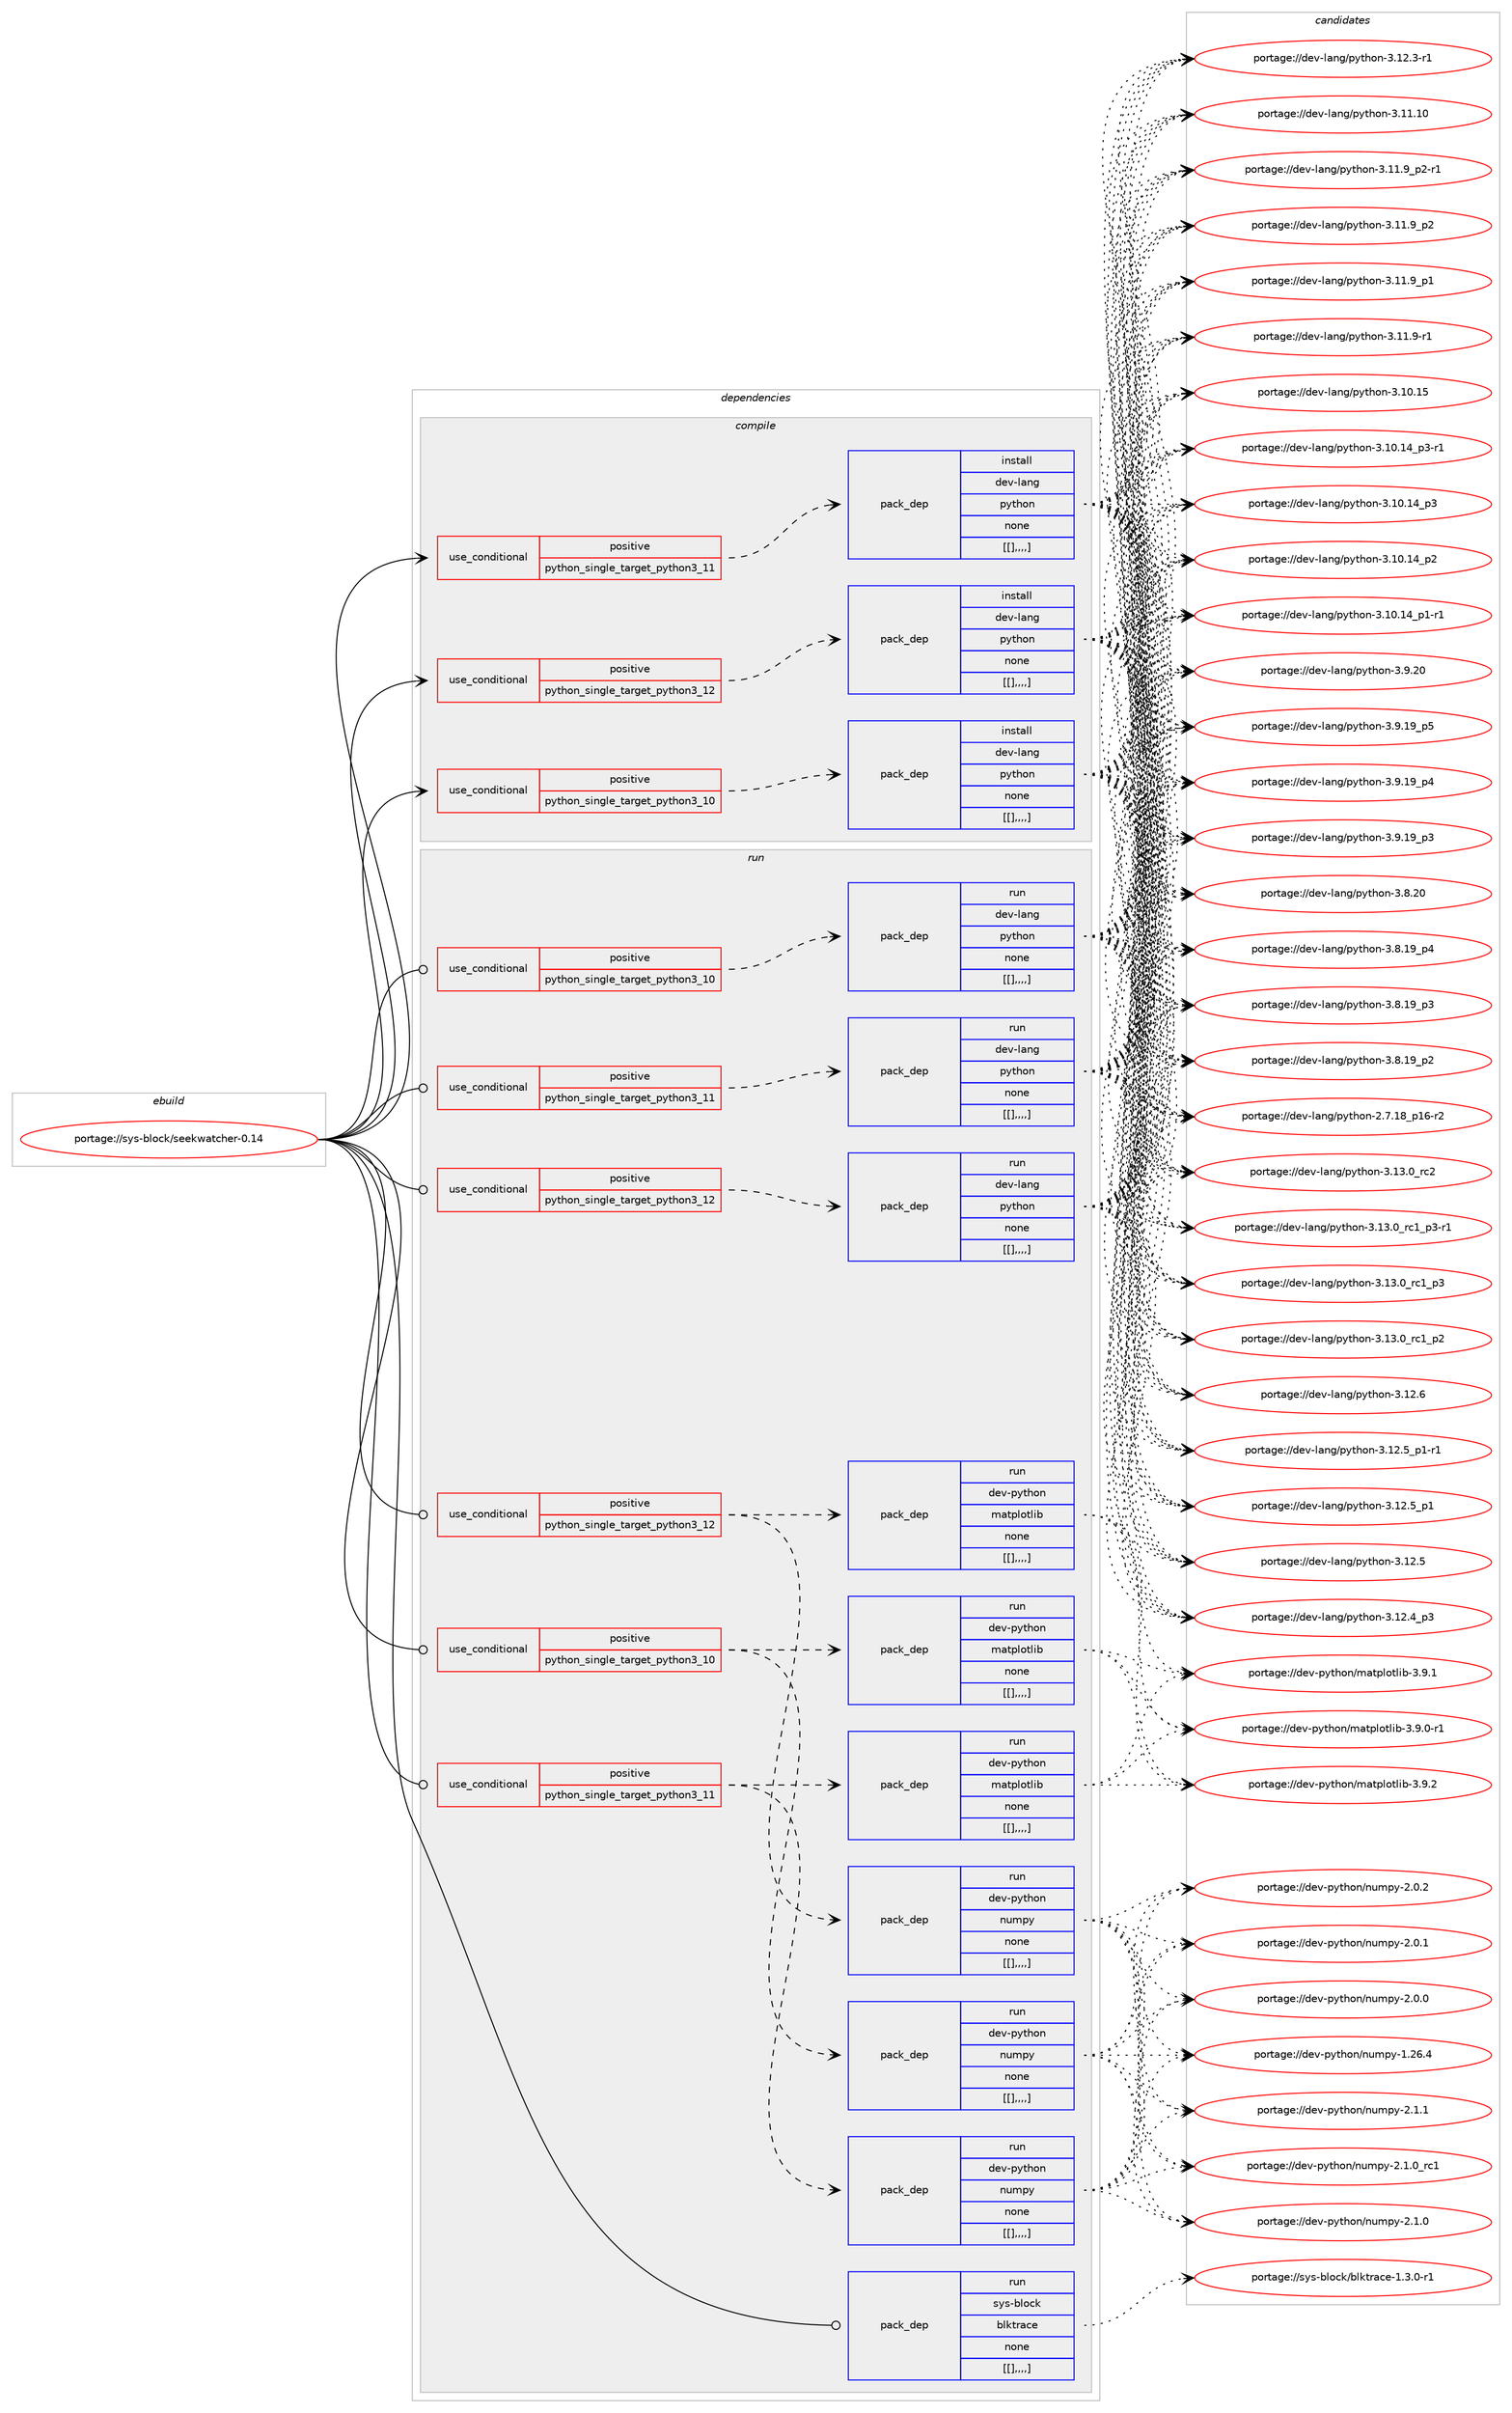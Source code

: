 digraph prolog {

# *************
# Graph options
# *************

newrank=true;
concentrate=true;
compound=true;
graph [rankdir=LR,fontname=Helvetica,fontsize=10,ranksep=1.5];#, ranksep=2.5, nodesep=0.2];
edge  [arrowhead=vee];
node  [fontname=Helvetica,fontsize=10];

# **********
# The ebuild
# **********

subgraph cluster_leftcol {
color=gray;
label=<<i>ebuild</i>>;
id [label="portage://sys-block/seekwatcher-0.14", color=red, width=4, href="../sys-block/seekwatcher-0.14.svg"];
}

# ****************
# The dependencies
# ****************

subgraph cluster_midcol {
color=gray;
label=<<i>dependencies</i>>;
subgraph cluster_compile {
fillcolor="#eeeeee";
style=filled;
label=<<i>compile</i>>;
subgraph cond118084 {
dependency445594 [label=<<TABLE BORDER="0" CELLBORDER="1" CELLSPACING="0" CELLPADDING="4"><TR><TD ROWSPAN="3" CELLPADDING="10">use_conditional</TD></TR><TR><TD>positive</TD></TR><TR><TD>python_single_target_python3_10</TD></TR></TABLE>>, shape=none, color=red];
subgraph pack324437 {
dependency445595 [label=<<TABLE BORDER="0" CELLBORDER="1" CELLSPACING="0" CELLPADDING="4" WIDTH="220"><TR><TD ROWSPAN="6" CELLPADDING="30">pack_dep</TD></TR><TR><TD WIDTH="110">install</TD></TR><TR><TD>dev-lang</TD></TR><TR><TD>python</TD></TR><TR><TD>none</TD></TR><TR><TD>[[],,,,]</TD></TR></TABLE>>, shape=none, color=blue];
}
dependency445594:e -> dependency445595:w [weight=20,style="dashed",arrowhead="vee"];
}
id:e -> dependency445594:w [weight=20,style="solid",arrowhead="vee"];
subgraph cond118085 {
dependency445596 [label=<<TABLE BORDER="0" CELLBORDER="1" CELLSPACING="0" CELLPADDING="4"><TR><TD ROWSPAN="3" CELLPADDING="10">use_conditional</TD></TR><TR><TD>positive</TD></TR><TR><TD>python_single_target_python3_11</TD></TR></TABLE>>, shape=none, color=red];
subgraph pack324438 {
dependency445597 [label=<<TABLE BORDER="0" CELLBORDER="1" CELLSPACING="0" CELLPADDING="4" WIDTH="220"><TR><TD ROWSPAN="6" CELLPADDING="30">pack_dep</TD></TR><TR><TD WIDTH="110">install</TD></TR><TR><TD>dev-lang</TD></TR><TR><TD>python</TD></TR><TR><TD>none</TD></TR><TR><TD>[[],,,,]</TD></TR></TABLE>>, shape=none, color=blue];
}
dependency445596:e -> dependency445597:w [weight=20,style="dashed",arrowhead="vee"];
}
id:e -> dependency445596:w [weight=20,style="solid",arrowhead="vee"];
subgraph cond118086 {
dependency445598 [label=<<TABLE BORDER="0" CELLBORDER="1" CELLSPACING="0" CELLPADDING="4"><TR><TD ROWSPAN="3" CELLPADDING="10">use_conditional</TD></TR><TR><TD>positive</TD></TR><TR><TD>python_single_target_python3_12</TD></TR></TABLE>>, shape=none, color=red];
subgraph pack324439 {
dependency445599 [label=<<TABLE BORDER="0" CELLBORDER="1" CELLSPACING="0" CELLPADDING="4" WIDTH="220"><TR><TD ROWSPAN="6" CELLPADDING="30">pack_dep</TD></TR><TR><TD WIDTH="110">install</TD></TR><TR><TD>dev-lang</TD></TR><TR><TD>python</TD></TR><TR><TD>none</TD></TR><TR><TD>[[],,,,]</TD></TR></TABLE>>, shape=none, color=blue];
}
dependency445598:e -> dependency445599:w [weight=20,style="dashed",arrowhead="vee"];
}
id:e -> dependency445598:w [weight=20,style="solid",arrowhead="vee"];
}
subgraph cluster_compileandrun {
fillcolor="#eeeeee";
style=filled;
label=<<i>compile and run</i>>;
}
subgraph cluster_run {
fillcolor="#eeeeee";
style=filled;
label=<<i>run</i>>;
subgraph cond118087 {
dependency445600 [label=<<TABLE BORDER="0" CELLBORDER="1" CELLSPACING="0" CELLPADDING="4"><TR><TD ROWSPAN="3" CELLPADDING="10">use_conditional</TD></TR><TR><TD>positive</TD></TR><TR><TD>python_single_target_python3_10</TD></TR></TABLE>>, shape=none, color=red];
subgraph pack324440 {
dependency445601 [label=<<TABLE BORDER="0" CELLBORDER="1" CELLSPACING="0" CELLPADDING="4" WIDTH="220"><TR><TD ROWSPAN="6" CELLPADDING="30">pack_dep</TD></TR><TR><TD WIDTH="110">run</TD></TR><TR><TD>dev-lang</TD></TR><TR><TD>python</TD></TR><TR><TD>none</TD></TR><TR><TD>[[],,,,]</TD></TR></TABLE>>, shape=none, color=blue];
}
dependency445600:e -> dependency445601:w [weight=20,style="dashed",arrowhead="vee"];
}
id:e -> dependency445600:w [weight=20,style="solid",arrowhead="odot"];
subgraph cond118088 {
dependency445602 [label=<<TABLE BORDER="0" CELLBORDER="1" CELLSPACING="0" CELLPADDING="4"><TR><TD ROWSPAN="3" CELLPADDING="10">use_conditional</TD></TR><TR><TD>positive</TD></TR><TR><TD>python_single_target_python3_10</TD></TR></TABLE>>, shape=none, color=red];
subgraph pack324441 {
dependency445603 [label=<<TABLE BORDER="0" CELLBORDER="1" CELLSPACING="0" CELLPADDING="4" WIDTH="220"><TR><TD ROWSPAN="6" CELLPADDING="30">pack_dep</TD></TR><TR><TD WIDTH="110">run</TD></TR><TR><TD>dev-python</TD></TR><TR><TD>matplotlib</TD></TR><TR><TD>none</TD></TR><TR><TD>[[],,,,]</TD></TR></TABLE>>, shape=none, color=blue];
}
dependency445602:e -> dependency445603:w [weight=20,style="dashed",arrowhead="vee"];
subgraph pack324442 {
dependency445604 [label=<<TABLE BORDER="0" CELLBORDER="1" CELLSPACING="0" CELLPADDING="4" WIDTH="220"><TR><TD ROWSPAN="6" CELLPADDING="30">pack_dep</TD></TR><TR><TD WIDTH="110">run</TD></TR><TR><TD>dev-python</TD></TR><TR><TD>numpy</TD></TR><TR><TD>none</TD></TR><TR><TD>[[],,,,]</TD></TR></TABLE>>, shape=none, color=blue];
}
dependency445602:e -> dependency445604:w [weight=20,style="dashed",arrowhead="vee"];
}
id:e -> dependency445602:w [weight=20,style="solid",arrowhead="odot"];
subgraph cond118089 {
dependency445605 [label=<<TABLE BORDER="0" CELLBORDER="1" CELLSPACING="0" CELLPADDING="4"><TR><TD ROWSPAN="3" CELLPADDING="10">use_conditional</TD></TR><TR><TD>positive</TD></TR><TR><TD>python_single_target_python3_11</TD></TR></TABLE>>, shape=none, color=red];
subgraph pack324443 {
dependency445606 [label=<<TABLE BORDER="0" CELLBORDER="1" CELLSPACING="0" CELLPADDING="4" WIDTH="220"><TR><TD ROWSPAN="6" CELLPADDING="30">pack_dep</TD></TR><TR><TD WIDTH="110">run</TD></TR><TR><TD>dev-lang</TD></TR><TR><TD>python</TD></TR><TR><TD>none</TD></TR><TR><TD>[[],,,,]</TD></TR></TABLE>>, shape=none, color=blue];
}
dependency445605:e -> dependency445606:w [weight=20,style="dashed",arrowhead="vee"];
}
id:e -> dependency445605:w [weight=20,style="solid",arrowhead="odot"];
subgraph cond118090 {
dependency445607 [label=<<TABLE BORDER="0" CELLBORDER="1" CELLSPACING="0" CELLPADDING="4"><TR><TD ROWSPAN="3" CELLPADDING="10">use_conditional</TD></TR><TR><TD>positive</TD></TR><TR><TD>python_single_target_python3_11</TD></TR></TABLE>>, shape=none, color=red];
subgraph pack324444 {
dependency445608 [label=<<TABLE BORDER="0" CELLBORDER="1" CELLSPACING="0" CELLPADDING="4" WIDTH="220"><TR><TD ROWSPAN="6" CELLPADDING="30">pack_dep</TD></TR><TR><TD WIDTH="110">run</TD></TR><TR><TD>dev-python</TD></TR><TR><TD>matplotlib</TD></TR><TR><TD>none</TD></TR><TR><TD>[[],,,,]</TD></TR></TABLE>>, shape=none, color=blue];
}
dependency445607:e -> dependency445608:w [weight=20,style="dashed",arrowhead="vee"];
subgraph pack324445 {
dependency445609 [label=<<TABLE BORDER="0" CELLBORDER="1" CELLSPACING="0" CELLPADDING="4" WIDTH="220"><TR><TD ROWSPAN="6" CELLPADDING="30">pack_dep</TD></TR><TR><TD WIDTH="110">run</TD></TR><TR><TD>dev-python</TD></TR><TR><TD>numpy</TD></TR><TR><TD>none</TD></TR><TR><TD>[[],,,,]</TD></TR></TABLE>>, shape=none, color=blue];
}
dependency445607:e -> dependency445609:w [weight=20,style="dashed",arrowhead="vee"];
}
id:e -> dependency445607:w [weight=20,style="solid",arrowhead="odot"];
subgraph cond118091 {
dependency445610 [label=<<TABLE BORDER="0" CELLBORDER="1" CELLSPACING="0" CELLPADDING="4"><TR><TD ROWSPAN="3" CELLPADDING="10">use_conditional</TD></TR><TR><TD>positive</TD></TR><TR><TD>python_single_target_python3_12</TD></TR></TABLE>>, shape=none, color=red];
subgraph pack324446 {
dependency445611 [label=<<TABLE BORDER="0" CELLBORDER="1" CELLSPACING="0" CELLPADDING="4" WIDTH="220"><TR><TD ROWSPAN="6" CELLPADDING="30">pack_dep</TD></TR><TR><TD WIDTH="110">run</TD></TR><TR><TD>dev-lang</TD></TR><TR><TD>python</TD></TR><TR><TD>none</TD></TR><TR><TD>[[],,,,]</TD></TR></TABLE>>, shape=none, color=blue];
}
dependency445610:e -> dependency445611:w [weight=20,style="dashed",arrowhead="vee"];
}
id:e -> dependency445610:w [weight=20,style="solid",arrowhead="odot"];
subgraph cond118092 {
dependency445612 [label=<<TABLE BORDER="0" CELLBORDER="1" CELLSPACING="0" CELLPADDING="4"><TR><TD ROWSPAN="3" CELLPADDING="10">use_conditional</TD></TR><TR><TD>positive</TD></TR><TR><TD>python_single_target_python3_12</TD></TR></TABLE>>, shape=none, color=red];
subgraph pack324447 {
dependency445613 [label=<<TABLE BORDER="0" CELLBORDER="1" CELLSPACING="0" CELLPADDING="4" WIDTH="220"><TR><TD ROWSPAN="6" CELLPADDING="30">pack_dep</TD></TR><TR><TD WIDTH="110">run</TD></TR><TR><TD>dev-python</TD></TR><TR><TD>matplotlib</TD></TR><TR><TD>none</TD></TR><TR><TD>[[],,,,]</TD></TR></TABLE>>, shape=none, color=blue];
}
dependency445612:e -> dependency445613:w [weight=20,style="dashed",arrowhead="vee"];
subgraph pack324448 {
dependency445614 [label=<<TABLE BORDER="0" CELLBORDER="1" CELLSPACING="0" CELLPADDING="4" WIDTH="220"><TR><TD ROWSPAN="6" CELLPADDING="30">pack_dep</TD></TR><TR><TD WIDTH="110">run</TD></TR><TR><TD>dev-python</TD></TR><TR><TD>numpy</TD></TR><TR><TD>none</TD></TR><TR><TD>[[],,,,]</TD></TR></TABLE>>, shape=none, color=blue];
}
dependency445612:e -> dependency445614:w [weight=20,style="dashed",arrowhead="vee"];
}
id:e -> dependency445612:w [weight=20,style="solid",arrowhead="odot"];
subgraph pack324449 {
dependency445615 [label=<<TABLE BORDER="0" CELLBORDER="1" CELLSPACING="0" CELLPADDING="4" WIDTH="220"><TR><TD ROWSPAN="6" CELLPADDING="30">pack_dep</TD></TR><TR><TD WIDTH="110">run</TD></TR><TR><TD>sys-block</TD></TR><TR><TD>blktrace</TD></TR><TR><TD>none</TD></TR><TR><TD>[[],,,,]</TD></TR></TABLE>>, shape=none, color=blue];
}
id:e -> dependency445615:w [weight=20,style="solid",arrowhead="odot"];
}
}

# **************
# The candidates
# **************

subgraph cluster_choices {
rank=same;
color=gray;
label=<<i>candidates</i>>;

subgraph choice324437 {
color=black;
nodesep=1;
choice10010111845108971101034711212111610411111045514649514648951149950 [label="portage://dev-lang/python-3.13.0_rc2", color=red, width=4,href="../dev-lang/python-3.13.0_rc2.svg"];
choice1001011184510897110103471121211161041111104551464951464895114994995112514511449 [label="portage://dev-lang/python-3.13.0_rc1_p3-r1", color=red, width=4,href="../dev-lang/python-3.13.0_rc1_p3-r1.svg"];
choice100101118451089711010347112121116104111110455146495146489511499499511251 [label="portage://dev-lang/python-3.13.0_rc1_p3", color=red, width=4,href="../dev-lang/python-3.13.0_rc1_p3.svg"];
choice100101118451089711010347112121116104111110455146495146489511499499511250 [label="portage://dev-lang/python-3.13.0_rc1_p2", color=red, width=4,href="../dev-lang/python-3.13.0_rc1_p2.svg"];
choice10010111845108971101034711212111610411111045514649504654 [label="portage://dev-lang/python-3.12.6", color=red, width=4,href="../dev-lang/python-3.12.6.svg"];
choice1001011184510897110103471121211161041111104551464950465395112494511449 [label="portage://dev-lang/python-3.12.5_p1-r1", color=red, width=4,href="../dev-lang/python-3.12.5_p1-r1.svg"];
choice100101118451089711010347112121116104111110455146495046539511249 [label="portage://dev-lang/python-3.12.5_p1", color=red, width=4,href="../dev-lang/python-3.12.5_p1.svg"];
choice10010111845108971101034711212111610411111045514649504653 [label="portage://dev-lang/python-3.12.5", color=red, width=4,href="../dev-lang/python-3.12.5.svg"];
choice100101118451089711010347112121116104111110455146495046529511251 [label="portage://dev-lang/python-3.12.4_p3", color=red, width=4,href="../dev-lang/python-3.12.4_p3.svg"];
choice100101118451089711010347112121116104111110455146495046514511449 [label="portage://dev-lang/python-3.12.3-r1", color=red, width=4,href="../dev-lang/python-3.12.3-r1.svg"];
choice1001011184510897110103471121211161041111104551464949464948 [label="portage://dev-lang/python-3.11.10", color=red, width=4,href="../dev-lang/python-3.11.10.svg"];
choice1001011184510897110103471121211161041111104551464949465795112504511449 [label="portage://dev-lang/python-3.11.9_p2-r1", color=red, width=4,href="../dev-lang/python-3.11.9_p2-r1.svg"];
choice100101118451089711010347112121116104111110455146494946579511250 [label="portage://dev-lang/python-3.11.9_p2", color=red, width=4,href="../dev-lang/python-3.11.9_p2.svg"];
choice100101118451089711010347112121116104111110455146494946579511249 [label="portage://dev-lang/python-3.11.9_p1", color=red, width=4,href="../dev-lang/python-3.11.9_p1.svg"];
choice100101118451089711010347112121116104111110455146494946574511449 [label="portage://dev-lang/python-3.11.9-r1", color=red, width=4,href="../dev-lang/python-3.11.9-r1.svg"];
choice1001011184510897110103471121211161041111104551464948464953 [label="portage://dev-lang/python-3.10.15", color=red, width=4,href="../dev-lang/python-3.10.15.svg"];
choice100101118451089711010347112121116104111110455146494846495295112514511449 [label="portage://dev-lang/python-3.10.14_p3-r1", color=red, width=4,href="../dev-lang/python-3.10.14_p3-r1.svg"];
choice10010111845108971101034711212111610411111045514649484649529511251 [label="portage://dev-lang/python-3.10.14_p3", color=red, width=4,href="../dev-lang/python-3.10.14_p3.svg"];
choice10010111845108971101034711212111610411111045514649484649529511250 [label="portage://dev-lang/python-3.10.14_p2", color=red, width=4,href="../dev-lang/python-3.10.14_p2.svg"];
choice100101118451089711010347112121116104111110455146494846495295112494511449 [label="portage://dev-lang/python-3.10.14_p1-r1", color=red, width=4,href="../dev-lang/python-3.10.14_p1-r1.svg"];
choice10010111845108971101034711212111610411111045514657465048 [label="portage://dev-lang/python-3.9.20", color=red, width=4,href="../dev-lang/python-3.9.20.svg"];
choice100101118451089711010347112121116104111110455146574649579511253 [label="portage://dev-lang/python-3.9.19_p5", color=red, width=4,href="../dev-lang/python-3.9.19_p5.svg"];
choice100101118451089711010347112121116104111110455146574649579511252 [label="portage://dev-lang/python-3.9.19_p4", color=red, width=4,href="../dev-lang/python-3.9.19_p4.svg"];
choice100101118451089711010347112121116104111110455146574649579511251 [label="portage://dev-lang/python-3.9.19_p3", color=red, width=4,href="../dev-lang/python-3.9.19_p3.svg"];
choice10010111845108971101034711212111610411111045514656465048 [label="portage://dev-lang/python-3.8.20", color=red, width=4,href="../dev-lang/python-3.8.20.svg"];
choice100101118451089711010347112121116104111110455146564649579511252 [label="portage://dev-lang/python-3.8.19_p4", color=red, width=4,href="../dev-lang/python-3.8.19_p4.svg"];
choice100101118451089711010347112121116104111110455146564649579511251 [label="portage://dev-lang/python-3.8.19_p3", color=red, width=4,href="../dev-lang/python-3.8.19_p3.svg"];
choice100101118451089711010347112121116104111110455146564649579511250 [label="portage://dev-lang/python-3.8.19_p2", color=red, width=4,href="../dev-lang/python-3.8.19_p2.svg"];
choice100101118451089711010347112121116104111110455046554649569511249544511450 [label="portage://dev-lang/python-2.7.18_p16-r2", color=red, width=4,href="../dev-lang/python-2.7.18_p16-r2.svg"];
dependency445595:e -> choice10010111845108971101034711212111610411111045514649514648951149950:w [style=dotted,weight="100"];
dependency445595:e -> choice1001011184510897110103471121211161041111104551464951464895114994995112514511449:w [style=dotted,weight="100"];
dependency445595:e -> choice100101118451089711010347112121116104111110455146495146489511499499511251:w [style=dotted,weight="100"];
dependency445595:e -> choice100101118451089711010347112121116104111110455146495146489511499499511250:w [style=dotted,weight="100"];
dependency445595:e -> choice10010111845108971101034711212111610411111045514649504654:w [style=dotted,weight="100"];
dependency445595:e -> choice1001011184510897110103471121211161041111104551464950465395112494511449:w [style=dotted,weight="100"];
dependency445595:e -> choice100101118451089711010347112121116104111110455146495046539511249:w [style=dotted,weight="100"];
dependency445595:e -> choice10010111845108971101034711212111610411111045514649504653:w [style=dotted,weight="100"];
dependency445595:e -> choice100101118451089711010347112121116104111110455146495046529511251:w [style=dotted,weight="100"];
dependency445595:e -> choice100101118451089711010347112121116104111110455146495046514511449:w [style=dotted,weight="100"];
dependency445595:e -> choice1001011184510897110103471121211161041111104551464949464948:w [style=dotted,weight="100"];
dependency445595:e -> choice1001011184510897110103471121211161041111104551464949465795112504511449:w [style=dotted,weight="100"];
dependency445595:e -> choice100101118451089711010347112121116104111110455146494946579511250:w [style=dotted,weight="100"];
dependency445595:e -> choice100101118451089711010347112121116104111110455146494946579511249:w [style=dotted,weight="100"];
dependency445595:e -> choice100101118451089711010347112121116104111110455146494946574511449:w [style=dotted,weight="100"];
dependency445595:e -> choice1001011184510897110103471121211161041111104551464948464953:w [style=dotted,weight="100"];
dependency445595:e -> choice100101118451089711010347112121116104111110455146494846495295112514511449:w [style=dotted,weight="100"];
dependency445595:e -> choice10010111845108971101034711212111610411111045514649484649529511251:w [style=dotted,weight="100"];
dependency445595:e -> choice10010111845108971101034711212111610411111045514649484649529511250:w [style=dotted,weight="100"];
dependency445595:e -> choice100101118451089711010347112121116104111110455146494846495295112494511449:w [style=dotted,weight="100"];
dependency445595:e -> choice10010111845108971101034711212111610411111045514657465048:w [style=dotted,weight="100"];
dependency445595:e -> choice100101118451089711010347112121116104111110455146574649579511253:w [style=dotted,weight="100"];
dependency445595:e -> choice100101118451089711010347112121116104111110455146574649579511252:w [style=dotted,weight="100"];
dependency445595:e -> choice100101118451089711010347112121116104111110455146574649579511251:w [style=dotted,weight="100"];
dependency445595:e -> choice10010111845108971101034711212111610411111045514656465048:w [style=dotted,weight="100"];
dependency445595:e -> choice100101118451089711010347112121116104111110455146564649579511252:w [style=dotted,weight="100"];
dependency445595:e -> choice100101118451089711010347112121116104111110455146564649579511251:w [style=dotted,weight="100"];
dependency445595:e -> choice100101118451089711010347112121116104111110455146564649579511250:w [style=dotted,weight="100"];
dependency445595:e -> choice100101118451089711010347112121116104111110455046554649569511249544511450:w [style=dotted,weight="100"];
}
subgraph choice324438 {
color=black;
nodesep=1;
choice10010111845108971101034711212111610411111045514649514648951149950 [label="portage://dev-lang/python-3.13.0_rc2", color=red, width=4,href="../dev-lang/python-3.13.0_rc2.svg"];
choice1001011184510897110103471121211161041111104551464951464895114994995112514511449 [label="portage://dev-lang/python-3.13.0_rc1_p3-r1", color=red, width=4,href="../dev-lang/python-3.13.0_rc1_p3-r1.svg"];
choice100101118451089711010347112121116104111110455146495146489511499499511251 [label="portage://dev-lang/python-3.13.0_rc1_p3", color=red, width=4,href="../dev-lang/python-3.13.0_rc1_p3.svg"];
choice100101118451089711010347112121116104111110455146495146489511499499511250 [label="portage://dev-lang/python-3.13.0_rc1_p2", color=red, width=4,href="../dev-lang/python-3.13.0_rc1_p2.svg"];
choice10010111845108971101034711212111610411111045514649504654 [label="portage://dev-lang/python-3.12.6", color=red, width=4,href="../dev-lang/python-3.12.6.svg"];
choice1001011184510897110103471121211161041111104551464950465395112494511449 [label="portage://dev-lang/python-3.12.5_p1-r1", color=red, width=4,href="../dev-lang/python-3.12.5_p1-r1.svg"];
choice100101118451089711010347112121116104111110455146495046539511249 [label="portage://dev-lang/python-3.12.5_p1", color=red, width=4,href="../dev-lang/python-3.12.5_p1.svg"];
choice10010111845108971101034711212111610411111045514649504653 [label="portage://dev-lang/python-3.12.5", color=red, width=4,href="../dev-lang/python-3.12.5.svg"];
choice100101118451089711010347112121116104111110455146495046529511251 [label="portage://dev-lang/python-3.12.4_p3", color=red, width=4,href="../dev-lang/python-3.12.4_p3.svg"];
choice100101118451089711010347112121116104111110455146495046514511449 [label="portage://dev-lang/python-3.12.3-r1", color=red, width=4,href="../dev-lang/python-3.12.3-r1.svg"];
choice1001011184510897110103471121211161041111104551464949464948 [label="portage://dev-lang/python-3.11.10", color=red, width=4,href="../dev-lang/python-3.11.10.svg"];
choice1001011184510897110103471121211161041111104551464949465795112504511449 [label="portage://dev-lang/python-3.11.9_p2-r1", color=red, width=4,href="../dev-lang/python-3.11.9_p2-r1.svg"];
choice100101118451089711010347112121116104111110455146494946579511250 [label="portage://dev-lang/python-3.11.9_p2", color=red, width=4,href="../dev-lang/python-3.11.9_p2.svg"];
choice100101118451089711010347112121116104111110455146494946579511249 [label="portage://dev-lang/python-3.11.9_p1", color=red, width=4,href="../dev-lang/python-3.11.9_p1.svg"];
choice100101118451089711010347112121116104111110455146494946574511449 [label="portage://dev-lang/python-3.11.9-r1", color=red, width=4,href="../dev-lang/python-3.11.9-r1.svg"];
choice1001011184510897110103471121211161041111104551464948464953 [label="portage://dev-lang/python-3.10.15", color=red, width=4,href="../dev-lang/python-3.10.15.svg"];
choice100101118451089711010347112121116104111110455146494846495295112514511449 [label="portage://dev-lang/python-3.10.14_p3-r1", color=red, width=4,href="../dev-lang/python-3.10.14_p3-r1.svg"];
choice10010111845108971101034711212111610411111045514649484649529511251 [label="portage://dev-lang/python-3.10.14_p3", color=red, width=4,href="../dev-lang/python-3.10.14_p3.svg"];
choice10010111845108971101034711212111610411111045514649484649529511250 [label="portage://dev-lang/python-3.10.14_p2", color=red, width=4,href="../dev-lang/python-3.10.14_p2.svg"];
choice100101118451089711010347112121116104111110455146494846495295112494511449 [label="portage://dev-lang/python-3.10.14_p1-r1", color=red, width=4,href="../dev-lang/python-3.10.14_p1-r1.svg"];
choice10010111845108971101034711212111610411111045514657465048 [label="portage://dev-lang/python-3.9.20", color=red, width=4,href="../dev-lang/python-3.9.20.svg"];
choice100101118451089711010347112121116104111110455146574649579511253 [label="portage://dev-lang/python-3.9.19_p5", color=red, width=4,href="../dev-lang/python-3.9.19_p5.svg"];
choice100101118451089711010347112121116104111110455146574649579511252 [label="portage://dev-lang/python-3.9.19_p4", color=red, width=4,href="../dev-lang/python-3.9.19_p4.svg"];
choice100101118451089711010347112121116104111110455146574649579511251 [label="portage://dev-lang/python-3.9.19_p3", color=red, width=4,href="../dev-lang/python-3.9.19_p3.svg"];
choice10010111845108971101034711212111610411111045514656465048 [label="portage://dev-lang/python-3.8.20", color=red, width=4,href="../dev-lang/python-3.8.20.svg"];
choice100101118451089711010347112121116104111110455146564649579511252 [label="portage://dev-lang/python-3.8.19_p4", color=red, width=4,href="../dev-lang/python-3.8.19_p4.svg"];
choice100101118451089711010347112121116104111110455146564649579511251 [label="portage://dev-lang/python-3.8.19_p3", color=red, width=4,href="../dev-lang/python-3.8.19_p3.svg"];
choice100101118451089711010347112121116104111110455146564649579511250 [label="portage://dev-lang/python-3.8.19_p2", color=red, width=4,href="../dev-lang/python-3.8.19_p2.svg"];
choice100101118451089711010347112121116104111110455046554649569511249544511450 [label="portage://dev-lang/python-2.7.18_p16-r2", color=red, width=4,href="../dev-lang/python-2.7.18_p16-r2.svg"];
dependency445597:e -> choice10010111845108971101034711212111610411111045514649514648951149950:w [style=dotted,weight="100"];
dependency445597:e -> choice1001011184510897110103471121211161041111104551464951464895114994995112514511449:w [style=dotted,weight="100"];
dependency445597:e -> choice100101118451089711010347112121116104111110455146495146489511499499511251:w [style=dotted,weight="100"];
dependency445597:e -> choice100101118451089711010347112121116104111110455146495146489511499499511250:w [style=dotted,weight="100"];
dependency445597:e -> choice10010111845108971101034711212111610411111045514649504654:w [style=dotted,weight="100"];
dependency445597:e -> choice1001011184510897110103471121211161041111104551464950465395112494511449:w [style=dotted,weight="100"];
dependency445597:e -> choice100101118451089711010347112121116104111110455146495046539511249:w [style=dotted,weight="100"];
dependency445597:e -> choice10010111845108971101034711212111610411111045514649504653:w [style=dotted,weight="100"];
dependency445597:e -> choice100101118451089711010347112121116104111110455146495046529511251:w [style=dotted,weight="100"];
dependency445597:e -> choice100101118451089711010347112121116104111110455146495046514511449:w [style=dotted,weight="100"];
dependency445597:e -> choice1001011184510897110103471121211161041111104551464949464948:w [style=dotted,weight="100"];
dependency445597:e -> choice1001011184510897110103471121211161041111104551464949465795112504511449:w [style=dotted,weight="100"];
dependency445597:e -> choice100101118451089711010347112121116104111110455146494946579511250:w [style=dotted,weight="100"];
dependency445597:e -> choice100101118451089711010347112121116104111110455146494946579511249:w [style=dotted,weight="100"];
dependency445597:e -> choice100101118451089711010347112121116104111110455146494946574511449:w [style=dotted,weight="100"];
dependency445597:e -> choice1001011184510897110103471121211161041111104551464948464953:w [style=dotted,weight="100"];
dependency445597:e -> choice100101118451089711010347112121116104111110455146494846495295112514511449:w [style=dotted,weight="100"];
dependency445597:e -> choice10010111845108971101034711212111610411111045514649484649529511251:w [style=dotted,weight="100"];
dependency445597:e -> choice10010111845108971101034711212111610411111045514649484649529511250:w [style=dotted,weight="100"];
dependency445597:e -> choice100101118451089711010347112121116104111110455146494846495295112494511449:w [style=dotted,weight="100"];
dependency445597:e -> choice10010111845108971101034711212111610411111045514657465048:w [style=dotted,weight="100"];
dependency445597:e -> choice100101118451089711010347112121116104111110455146574649579511253:w [style=dotted,weight="100"];
dependency445597:e -> choice100101118451089711010347112121116104111110455146574649579511252:w [style=dotted,weight="100"];
dependency445597:e -> choice100101118451089711010347112121116104111110455146574649579511251:w [style=dotted,weight="100"];
dependency445597:e -> choice10010111845108971101034711212111610411111045514656465048:w [style=dotted,weight="100"];
dependency445597:e -> choice100101118451089711010347112121116104111110455146564649579511252:w [style=dotted,weight="100"];
dependency445597:e -> choice100101118451089711010347112121116104111110455146564649579511251:w [style=dotted,weight="100"];
dependency445597:e -> choice100101118451089711010347112121116104111110455146564649579511250:w [style=dotted,weight="100"];
dependency445597:e -> choice100101118451089711010347112121116104111110455046554649569511249544511450:w [style=dotted,weight="100"];
}
subgraph choice324439 {
color=black;
nodesep=1;
choice10010111845108971101034711212111610411111045514649514648951149950 [label="portage://dev-lang/python-3.13.0_rc2", color=red, width=4,href="../dev-lang/python-3.13.0_rc2.svg"];
choice1001011184510897110103471121211161041111104551464951464895114994995112514511449 [label="portage://dev-lang/python-3.13.0_rc1_p3-r1", color=red, width=4,href="../dev-lang/python-3.13.0_rc1_p3-r1.svg"];
choice100101118451089711010347112121116104111110455146495146489511499499511251 [label="portage://dev-lang/python-3.13.0_rc1_p3", color=red, width=4,href="../dev-lang/python-3.13.0_rc1_p3.svg"];
choice100101118451089711010347112121116104111110455146495146489511499499511250 [label="portage://dev-lang/python-3.13.0_rc1_p2", color=red, width=4,href="../dev-lang/python-3.13.0_rc1_p2.svg"];
choice10010111845108971101034711212111610411111045514649504654 [label="portage://dev-lang/python-3.12.6", color=red, width=4,href="../dev-lang/python-3.12.6.svg"];
choice1001011184510897110103471121211161041111104551464950465395112494511449 [label="portage://dev-lang/python-3.12.5_p1-r1", color=red, width=4,href="../dev-lang/python-3.12.5_p1-r1.svg"];
choice100101118451089711010347112121116104111110455146495046539511249 [label="portage://dev-lang/python-3.12.5_p1", color=red, width=4,href="../dev-lang/python-3.12.5_p1.svg"];
choice10010111845108971101034711212111610411111045514649504653 [label="portage://dev-lang/python-3.12.5", color=red, width=4,href="../dev-lang/python-3.12.5.svg"];
choice100101118451089711010347112121116104111110455146495046529511251 [label="portage://dev-lang/python-3.12.4_p3", color=red, width=4,href="../dev-lang/python-3.12.4_p3.svg"];
choice100101118451089711010347112121116104111110455146495046514511449 [label="portage://dev-lang/python-3.12.3-r1", color=red, width=4,href="../dev-lang/python-3.12.3-r1.svg"];
choice1001011184510897110103471121211161041111104551464949464948 [label="portage://dev-lang/python-3.11.10", color=red, width=4,href="../dev-lang/python-3.11.10.svg"];
choice1001011184510897110103471121211161041111104551464949465795112504511449 [label="portage://dev-lang/python-3.11.9_p2-r1", color=red, width=4,href="../dev-lang/python-3.11.9_p2-r1.svg"];
choice100101118451089711010347112121116104111110455146494946579511250 [label="portage://dev-lang/python-3.11.9_p2", color=red, width=4,href="../dev-lang/python-3.11.9_p2.svg"];
choice100101118451089711010347112121116104111110455146494946579511249 [label="portage://dev-lang/python-3.11.9_p1", color=red, width=4,href="../dev-lang/python-3.11.9_p1.svg"];
choice100101118451089711010347112121116104111110455146494946574511449 [label="portage://dev-lang/python-3.11.9-r1", color=red, width=4,href="../dev-lang/python-3.11.9-r1.svg"];
choice1001011184510897110103471121211161041111104551464948464953 [label="portage://dev-lang/python-3.10.15", color=red, width=4,href="../dev-lang/python-3.10.15.svg"];
choice100101118451089711010347112121116104111110455146494846495295112514511449 [label="portage://dev-lang/python-3.10.14_p3-r1", color=red, width=4,href="../dev-lang/python-3.10.14_p3-r1.svg"];
choice10010111845108971101034711212111610411111045514649484649529511251 [label="portage://dev-lang/python-3.10.14_p3", color=red, width=4,href="../dev-lang/python-3.10.14_p3.svg"];
choice10010111845108971101034711212111610411111045514649484649529511250 [label="portage://dev-lang/python-3.10.14_p2", color=red, width=4,href="../dev-lang/python-3.10.14_p2.svg"];
choice100101118451089711010347112121116104111110455146494846495295112494511449 [label="portage://dev-lang/python-3.10.14_p1-r1", color=red, width=4,href="../dev-lang/python-3.10.14_p1-r1.svg"];
choice10010111845108971101034711212111610411111045514657465048 [label="portage://dev-lang/python-3.9.20", color=red, width=4,href="../dev-lang/python-3.9.20.svg"];
choice100101118451089711010347112121116104111110455146574649579511253 [label="portage://dev-lang/python-3.9.19_p5", color=red, width=4,href="../dev-lang/python-3.9.19_p5.svg"];
choice100101118451089711010347112121116104111110455146574649579511252 [label="portage://dev-lang/python-3.9.19_p4", color=red, width=4,href="../dev-lang/python-3.9.19_p4.svg"];
choice100101118451089711010347112121116104111110455146574649579511251 [label="portage://dev-lang/python-3.9.19_p3", color=red, width=4,href="../dev-lang/python-3.9.19_p3.svg"];
choice10010111845108971101034711212111610411111045514656465048 [label="portage://dev-lang/python-3.8.20", color=red, width=4,href="../dev-lang/python-3.8.20.svg"];
choice100101118451089711010347112121116104111110455146564649579511252 [label="portage://dev-lang/python-3.8.19_p4", color=red, width=4,href="../dev-lang/python-3.8.19_p4.svg"];
choice100101118451089711010347112121116104111110455146564649579511251 [label="portage://dev-lang/python-3.8.19_p3", color=red, width=4,href="../dev-lang/python-3.8.19_p3.svg"];
choice100101118451089711010347112121116104111110455146564649579511250 [label="portage://dev-lang/python-3.8.19_p2", color=red, width=4,href="../dev-lang/python-3.8.19_p2.svg"];
choice100101118451089711010347112121116104111110455046554649569511249544511450 [label="portage://dev-lang/python-2.7.18_p16-r2", color=red, width=4,href="../dev-lang/python-2.7.18_p16-r2.svg"];
dependency445599:e -> choice10010111845108971101034711212111610411111045514649514648951149950:w [style=dotted,weight="100"];
dependency445599:e -> choice1001011184510897110103471121211161041111104551464951464895114994995112514511449:w [style=dotted,weight="100"];
dependency445599:e -> choice100101118451089711010347112121116104111110455146495146489511499499511251:w [style=dotted,weight="100"];
dependency445599:e -> choice100101118451089711010347112121116104111110455146495146489511499499511250:w [style=dotted,weight="100"];
dependency445599:e -> choice10010111845108971101034711212111610411111045514649504654:w [style=dotted,weight="100"];
dependency445599:e -> choice1001011184510897110103471121211161041111104551464950465395112494511449:w [style=dotted,weight="100"];
dependency445599:e -> choice100101118451089711010347112121116104111110455146495046539511249:w [style=dotted,weight="100"];
dependency445599:e -> choice10010111845108971101034711212111610411111045514649504653:w [style=dotted,weight="100"];
dependency445599:e -> choice100101118451089711010347112121116104111110455146495046529511251:w [style=dotted,weight="100"];
dependency445599:e -> choice100101118451089711010347112121116104111110455146495046514511449:w [style=dotted,weight="100"];
dependency445599:e -> choice1001011184510897110103471121211161041111104551464949464948:w [style=dotted,weight="100"];
dependency445599:e -> choice1001011184510897110103471121211161041111104551464949465795112504511449:w [style=dotted,weight="100"];
dependency445599:e -> choice100101118451089711010347112121116104111110455146494946579511250:w [style=dotted,weight="100"];
dependency445599:e -> choice100101118451089711010347112121116104111110455146494946579511249:w [style=dotted,weight="100"];
dependency445599:e -> choice100101118451089711010347112121116104111110455146494946574511449:w [style=dotted,weight="100"];
dependency445599:e -> choice1001011184510897110103471121211161041111104551464948464953:w [style=dotted,weight="100"];
dependency445599:e -> choice100101118451089711010347112121116104111110455146494846495295112514511449:w [style=dotted,weight="100"];
dependency445599:e -> choice10010111845108971101034711212111610411111045514649484649529511251:w [style=dotted,weight="100"];
dependency445599:e -> choice10010111845108971101034711212111610411111045514649484649529511250:w [style=dotted,weight="100"];
dependency445599:e -> choice100101118451089711010347112121116104111110455146494846495295112494511449:w [style=dotted,weight="100"];
dependency445599:e -> choice10010111845108971101034711212111610411111045514657465048:w [style=dotted,weight="100"];
dependency445599:e -> choice100101118451089711010347112121116104111110455146574649579511253:w [style=dotted,weight="100"];
dependency445599:e -> choice100101118451089711010347112121116104111110455146574649579511252:w [style=dotted,weight="100"];
dependency445599:e -> choice100101118451089711010347112121116104111110455146574649579511251:w [style=dotted,weight="100"];
dependency445599:e -> choice10010111845108971101034711212111610411111045514656465048:w [style=dotted,weight="100"];
dependency445599:e -> choice100101118451089711010347112121116104111110455146564649579511252:w [style=dotted,weight="100"];
dependency445599:e -> choice100101118451089711010347112121116104111110455146564649579511251:w [style=dotted,weight="100"];
dependency445599:e -> choice100101118451089711010347112121116104111110455146564649579511250:w [style=dotted,weight="100"];
dependency445599:e -> choice100101118451089711010347112121116104111110455046554649569511249544511450:w [style=dotted,weight="100"];
}
subgraph choice324440 {
color=black;
nodesep=1;
choice10010111845108971101034711212111610411111045514649514648951149950 [label="portage://dev-lang/python-3.13.0_rc2", color=red, width=4,href="../dev-lang/python-3.13.0_rc2.svg"];
choice1001011184510897110103471121211161041111104551464951464895114994995112514511449 [label="portage://dev-lang/python-3.13.0_rc1_p3-r1", color=red, width=4,href="../dev-lang/python-3.13.0_rc1_p3-r1.svg"];
choice100101118451089711010347112121116104111110455146495146489511499499511251 [label="portage://dev-lang/python-3.13.0_rc1_p3", color=red, width=4,href="../dev-lang/python-3.13.0_rc1_p3.svg"];
choice100101118451089711010347112121116104111110455146495146489511499499511250 [label="portage://dev-lang/python-3.13.0_rc1_p2", color=red, width=4,href="../dev-lang/python-3.13.0_rc1_p2.svg"];
choice10010111845108971101034711212111610411111045514649504654 [label="portage://dev-lang/python-3.12.6", color=red, width=4,href="../dev-lang/python-3.12.6.svg"];
choice1001011184510897110103471121211161041111104551464950465395112494511449 [label="portage://dev-lang/python-3.12.5_p1-r1", color=red, width=4,href="../dev-lang/python-3.12.5_p1-r1.svg"];
choice100101118451089711010347112121116104111110455146495046539511249 [label="portage://dev-lang/python-3.12.5_p1", color=red, width=4,href="../dev-lang/python-3.12.5_p1.svg"];
choice10010111845108971101034711212111610411111045514649504653 [label="portage://dev-lang/python-3.12.5", color=red, width=4,href="../dev-lang/python-3.12.5.svg"];
choice100101118451089711010347112121116104111110455146495046529511251 [label="portage://dev-lang/python-3.12.4_p3", color=red, width=4,href="../dev-lang/python-3.12.4_p3.svg"];
choice100101118451089711010347112121116104111110455146495046514511449 [label="portage://dev-lang/python-3.12.3-r1", color=red, width=4,href="../dev-lang/python-3.12.3-r1.svg"];
choice1001011184510897110103471121211161041111104551464949464948 [label="portage://dev-lang/python-3.11.10", color=red, width=4,href="../dev-lang/python-3.11.10.svg"];
choice1001011184510897110103471121211161041111104551464949465795112504511449 [label="portage://dev-lang/python-3.11.9_p2-r1", color=red, width=4,href="../dev-lang/python-3.11.9_p2-r1.svg"];
choice100101118451089711010347112121116104111110455146494946579511250 [label="portage://dev-lang/python-3.11.9_p2", color=red, width=4,href="../dev-lang/python-3.11.9_p2.svg"];
choice100101118451089711010347112121116104111110455146494946579511249 [label="portage://dev-lang/python-3.11.9_p1", color=red, width=4,href="../dev-lang/python-3.11.9_p1.svg"];
choice100101118451089711010347112121116104111110455146494946574511449 [label="portage://dev-lang/python-3.11.9-r1", color=red, width=4,href="../dev-lang/python-3.11.9-r1.svg"];
choice1001011184510897110103471121211161041111104551464948464953 [label="portage://dev-lang/python-3.10.15", color=red, width=4,href="../dev-lang/python-3.10.15.svg"];
choice100101118451089711010347112121116104111110455146494846495295112514511449 [label="portage://dev-lang/python-3.10.14_p3-r1", color=red, width=4,href="../dev-lang/python-3.10.14_p3-r1.svg"];
choice10010111845108971101034711212111610411111045514649484649529511251 [label="portage://dev-lang/python-3.10.14_p3", color=red, width=4,href="../dev-lang/python-3.10.14_p3.svg"];
choice10010111845108971101034711212111610411111045514649484649529511250 [label="portage://dev-lang/python-3.10.14_p2", color=red, width=4,href="../dev-lang/python-3.10.14_p2.svg"];
choice100101118451089711010347112121116104111110455146494846495295112494511449 [label="portage://dev-lang/python-3.10.14_p1-r1", color=red, width=4,href="../dev-lang/python-3.10.14_p1-r1.svg"];
choice10010111845108971101034711212111610411111045514657465048 [label="portage://dev-lang/python-3.9.20", color=red, width=4,href="../dev-lang/python-3.9.20.svg"];
choice100101118451089711010347112121116104111110455146574649579511253 [label="portage://dev-lang/python-3.9.19_p5", color=red, width=4,href="../dev-lang/python-3.9.19_p5.svg"];
choice100101118451089711010347112121116104111110455146574649579511252 [label="portage://dev-lang/python-3.9.19_p4", color=red, width=4,href="../dev-lang/python-3.9.19_p4.svg"];
choice100101118451089711010347112121116104111110455146574649579511251 [label="portage://dev-lang/python-3.9.19_p3", color=red, width=4,href="../dev-lang/python-3.9.19_p3.svg"];
choice10010111845108971101034711212111610411111045514656465048 [label="portage://dev-lang/python-3.8.20", color=red, width=4,href="../dev-lang/python-3.8.20.svg"];
choice100101118451089711010347112121116104111110455146564649579511252 [label="portage://dev-lang/python-3.8.19_p4", color=red, width=4,href="../dev-lang/python-3.8.19_p4.svg"];
choice100101118451089711010347112121116104111110455146564649579511251 [label="portage://dev-lang/python-3.8.19_p3", color=red, width=4,href="../dev-lang/python-3.8.19_p3.svg"];
choice100101118451089711010347112121116104111110455146564649579511250 [label="portage://dev-lang/python-3.8.19_p2", color=red, width=4,href="../dev-lang/python-3.8.19_p2.svg"];
choice100101118451089711010347112121116104111110455046554649569511249544511450 [label="portage://dev-lang/python-2.7.18_p16-r2", color=red, width=4,href="../dev-lang/python-2.7.18_p16-r2.svg"];
dependency445601:e -> choice10010111845108971101034711212111610411111045514649514648951149950:w [style=dotted,weight="100"];
dependency445601:e -> choice1001011184510897110103471121211161041111104551464951464895114994995112514511449:w [style=dotted,weight="100"];
dependency445601:e -> choice100101118451089711010347112121116104111110455146495146489511499499511251:w [style=dotted,weight="100"];
dependency445601:e -> choice100101118451089711010347112121116104111110455146495146489511499499511250:w [style=dotted,weight="100"];
dependency445601:e -> choice10010111845108971101034711212111610411111045514649504654:w [style=dotted,weight="100"];
dependency445601:e -> choice1001011184510897110103471121211161041111104551464950465395112494511449:w [style=dotted,weight="100"];
dependency445601:e -> choice100101118451089711010347112121116104111110455146495046539511249:w [style=dotted,weight="100"];
dependency445601:e -> choice10010111845108971101034711212111610411111045514649504653:w [style=dotted,weight="100"];
dependency445601:e -> choice100101118451089711010347112121116104111110455146495046529511251:w [style=dotted,weight="100"];
dependency445601:e -> choice100101118451089711010347112121116104111110455146495046514511449:w [style=dotted,weight="100"];
dependency445601:e -> choice1001011184510897110103471121211161041111104551464949464948:w [style=dotted,weight="100"];
dependency445601:e -> choice1001011184510897110103471121211161041111104551464949465795112504511449:w [style=dotted,weight="100"];
dependency445601:e -> choice100101118451089711010347112121116104111110455146494946579511250:w [style=dotted,weight="100"];
dependency445601:e -> choice100101118451089711010347112121116104111110455146494946579511249:w [style=dotted,weight="100"];
dependency445601:e -> choice100101118451089711010347112121116104111110455146494946574511449:w [style=dotted,weight="100"];
dependency445601:e -> choice1001011184510897110103471121211161041111104551464948464953:w [style=dotted,weight="100"];
dependency445601:e -> choice100101118451089711010347112121116104111110455146494846495295112514511449:w [style=dotted,weight="100"];
dependency445601:e -> choice10010111845108971101034711212111610411111045514649484649529511251:w [style=dotted,weight="100"];
dependency445601:e -> choice10010111845108971101034711212111610411111045514649484649529511250:w [style=dotted,weight="100"];
dependency445601:e -> choice100101118451089711010347112121116104111110455146494846495295112494511449:w [style=dotted,weight="100"];
dependency445601:e -> choice10010111845108971101034711212111610411111045514657465048:w [style=dotted,weight="100"];
dependency445601:e -> choice100101118451089711010347112121116104111110455146574649579511253:w [style=dotted,weight="100"];
dependency445601:e -> choice100101118451089711010347112121116104111110455146574649579511252:w [style=dotted,weight="100"];
dependency445601:e -> choice100101118451089711010347112121116104111110455146574649579511251:w [style=dotted,weight="100"];
dependency445601:e -> choice10010111845108971101034711212111610411111045514656465048:w [style=dotted,weight="100"];
dependency445601:e -> choice100101118451089711010347112121116104111110455146564649579511252:w [style=dotted,weight="100"];
dependency445601:e -> choice100101118451089711010347112121116104111110455146564649579511251:w [style=dotted,weight="100"];
dependency445601:e -> choice100101118451089711010347112121116104111110455146564649579511250:w [style=dotted,weight="100"];
dependency445601:e -> choice100101118451089711010347112121116104111110455046554649569511249544511450:w [style=dotted,weight="100"];
}
subgraph choice324441 {
color=black;
nodesep=1;
choice10010111845112121116104111110471099711611210811111610810598455146574650 [label="portage://dev-python/matplotlib-3.9.2", color=red, width=4,href="../dev-python/matplotlib-3.9.2.svg"];
choice10010111845112121116104111110471099711611210811111610810598455146574649 [label="portage://dev-python/matplotlib-3.9.1", color=red, width=4,href="../dev-python/matplotlib-3.9.1.svg"];
choice100101118451121211161041111104710997116112108111116108105984551465746484511449 [label="portage://dev-python/matplotlib-3.9.0-r1", color=red, width=4,href="../dev-python/matplotlib-3.9.0-r1.svg"];
dependency445603:e -> choice10010111845112121116104111110471099711611210811111610810598455146574650:w [style=dotted,weight="100"];
dependency445603:e -> choice10010111845112121116104111110471099711611210811111610810598455146574649:w [style=dotted,weight="100"];
dependency445603:e -> choice100101118451121211161041111104710997116112108111116108105984551465746484511449:w [style=dotted,weight="100"];
}
subgraph choice324442 {
color=black;
nodesep=1;
choice1001011184511212111610411111047110117109112121455046494649 [label="portage://dev-python/numpy-2.1.1", color=red, width=4,href="../dev-python/numpy-2.1.1.svg"];
choice1001011184511212111610411111047110117109112121455046494648951149949 [label="portage://dev-python/numpy-2.1.0_rc1", color=red, width=4,href="../dev-python/numpy-2.1.0_rc1.svg"];
choice1001011184511212111610411111047110117109112121455046494648 [label="portage://dev-python/numpy-2.1.0", color=red, width=4,href="../dev-python/numpy-2.1.0.svg"];
choice1001011184511212111610411111047110117109112121455046484650 [label="portage://dev-python/numpy-2.0.2", color=red, width=4,href="../dev-python/numpy-2.0.2.svg"];
choice1001011184511212111610411111047110117109112121455046484649 [label="portage://dev-python/numpy-2.0.1", color=red, width=4,href="../dev-python/numpy-2.0.1.svg"];
choice1001011184511212111610411111047110117109112121455046484648 [label="portage://dev-python/numpy-2.0.0", color=red, width=4,href="../dev-python/numpy-2.0.0.svg"];
choice100101118451121211161041111104711011710911212145494650544652 [label="portage://dev-python/numpy-1.26.4", color=red, width=4,href="../dev-python/numpy-1.26.4.svg"];
dependency445604:e -> choice1001011184511212111610411111047110117109112121455046494649:w [style=dotted,weight="100"];
dependency445604:e -> choice1001011184511212111610411111047110117109112121455046494648951149949:w [style=dotted,weight="100"];
dependency445604:e -> choice1001011184511212111610411111047110117109112121455046494648:w [style=dotted,weight="100"];
dependency445604:e -> choice1001011184511212111610411111047110117109112121455046484650:w [style=dotted,weight="100"];
dependency445604:e -> choice1001011184511212111610411111047110117109112121455046484649:w [style=dotted,weight="100"];
dependency445604:e -> choice1001011184511212111610411111047110117109112121455046484648:w [style=dotted,weight="100"];
dependency445604:e -> choice100101118451121211161041111104711011710911212145494650544652:w [style=dotted,weight="100"];
}
subgraph choice324443 {
color=black;
nodesep=1;
choice10010111845108971101034711212111610411111045514649514648951149950 [label="portage://dev-lang/python-3.13.0_rc2", color=red, width=4,href="../dev-lang/python-3.13.0_rc2.svg"];
choice1001011184510897110103471121211161041111104551464951464895114994995112514511449 [label="portage://dev-lang/python-3.13.0_rc1_p3-r1", color=red, width=4,href="../dev-lang/python-3.13.0_rc1_p3-r1.svg"];
choice100101118451089711010347112121116104111110455146495146489511499499511251 [label="portage://dev-lang/python-3.13.0_rc1_p3", color=red, width=4,href="../dev-lang/python-3.13.0_rc1_p3.svg"];
choice100101118451089711010347112121116104111110455146495146489511499499511250 [label="portage://dev-lang/python-3.13.0_rc1_p2", color=red, width=4,href="../dev-lang/python-3.13.0_rc1_p2.svg"];
choice10010111845108971101034711212111610411111045514649504654 [label="portage://dev-lang/python-3.12.6", color=red, width=4,href="../dev-lang/python-3.12.6.svg"];
choice1001011184510897110103471121211161041111104551464950465395112494511449 [label="portage://dev-lang/python-3.12.5_p1-r1", color=red, width=4,href="../dev-lang/python-3.12.5_p1-r1.svg"];
choice100101118451089711010347112121116104111110455146495046539511249 [label="portage://dev-lang/python-3.12.5_p1", color=red, width=4,href="../dev-lang/python-3.12.5_p1.svg"];
choice10010111845108971101034711212111610411111045514649504653 [label="portage://dev-lang/python-3.12.5", color=red, width=4,href="../dev-lang/python-3.12.5.svg"];
choice100101118451089711010347112121116104111110455146495046529511251 [label="portage://dev-lang/python-3.12.4_p3", color=red, width=4,href="../dev-lang/python-3.12.4_p3.svg"];
choice100101118451089711010347112121116104111110455146495046514511449 [label="portage://dev-lang/python-3.12.3-r1", color=red, width=4,href="../dev-lang/python-3.12.3-r1.svg"];
choice1001011184510897110103471121211161041111104551464949464948 [label="portage://dev-lang/python-3.11.10", color=red, width=4,href="../dev-lang/python-3.11.10.svg"];
choice1001011184510897110103471121211161041111104551464949465795112504511449 [label="portage://dev-lang/python-3.11.9_p2-r1", color=red, width=4,href="../dev-lang/python-3.11.9_p2-r1.svg"];
choice100101118451089711010347112121116104111110455146494946579511250 [label="portage://dev-lang/python-3.11.9_p2", color=red, width=4,href="../dev-lang/python-3.11.9_p2.svg"];
choice100101118451089711010347112121116104111110455146494946579511249 [label="portage://dev-lang/python-3.11.9_p1", color=red, width=4,href="../dev-lang/python-3.11.9_p1.svg"];
choice100101118451089711010347112121116104111110455146494946574511449 [label="portage://dev-lang/python-3.11.9-r1", color=red, width=4,href="../dev-lang/python-3.11.9-r1.svg"];
choice1001011184510897110103471121211161041111104551464948464953 [label="portage://dev-lang/python-3.10.15", color=red, width=4,href="../dev-lang/python-3.10.15.svg"];
choice100101118451089711010347112121116104111110455146494846495295112514511449 [label="portage://dev-lang/python-3.10.14_p3-r1", color=red, width=4,href="../dev-lang/python-3.10.14_p3-r1.svg"];
choice10010111845108971101034711212111610411111045514649484649529511251 [label="portage://dev-lang/python-3.10.14_p3", color=red, width=4,href="../dev-lang/python-3.10.14_p3.svg"];
choice10010111845108971101034711212111610411111045514649484649529511250 [label="portage://dev-lang/python-3.10.14_p2", color=red, width=4,href="../dev-lang/python-3.10.14_p2.svg"];
choice100101118451089711010347112121116104111110455146494846495295112494511449 [label="portage://dev-lang/python-3.10.14_p1-r1", color=red, width=4,href="../dev-lang/python-3.10.14_p1-r1.svg"];
choice10010111845108971101034711212111610411111045514657465048 [label="portage://dev-lang/python-3.9.20", color=red, width=4,href="../dev-lang/python-3.9.20.svg"];
choice100101118451089711010347112121116104111110455146574649579511253 [label="portage://dev-lang/python-3.9.19_p5", color=red, width=4,href="../dev-lang/python-3.9.19_p5.svg"];
choice100101118451089711010347112121116104111110455146574649579511252 [label="portage://dev-lang/python-3.9.19_p4", color=red, width=4,href="../dev-lang/python-3.9.19_p4.svg"];
choice100101118451089711010347112121116104111110455146574649579511251 [label="portage://dev-lang/python-3.9.19_p3", color=red, width=4,href="../dev-lang/python-3.9.19_p3.svg"];
choice10010111845108971101034711212111610411111045514656465048 [label="portage://dev-lang/python-3.8.20", color=red, width=4,href="../dev-lang/python-3.8.20.svg"];
choice100101118451089711010347112121116104111110455146564649579511252 [label="portage://dev-lang/python-3.8.19_p4", color=red, width=4,href="../dev-lang/python-3.8.19_p4.svg"];
choice100101118451089711010347112121116104111110455146564649579511251 [label="portage://dev-lang/python-3.8.19_p3", color=red, width=4,href="../dev-lang/python-3.8.19_p3.svg"];
choice100101118451089711010347112121116104111110455146564649579511250 [label="portage://dev-lang/python-3.8.19_p2", color=red, width=4,href="../dev-lang/python-3.8.19_p2.svg"];
choice100101118451089711010347112121116104111110455046554649569511249544511450 [label="portage://dev-lang/python-2.7.18_p16-r2", color=red, width=4,href="../dev-lang/python-2.7.18_p16-r2.svg"];
dependency445606:e -> choice10010111845108971101034711212111610411111045514649514648951149950:w [style=dotted,weight="100"];
dependency445606:e -> choice1001011184510897110103471121211161041111104551464951464895114994995112514511449:w [style=dotted,weight="100"];
dependency445606:e -> choice100101118451089711010347112121116104111110455146495146489511499499511251:w [style=dotted,weight="100"];
dependency445606:e -> choice100101118451089711010347112121116104111110455146495146489511499499511250:w [style=dotted,weight="100"];
dependency445606:e -> choice10010111845108971101034711212111610411111045514649504654:w [style=dotted,weight="100"];
dependency445606:e -> choice1001011184510897110103471121211161041111104551464950465395112494511449:w [style=dotted,weight="100"];
dependency445606:e -> choice100101118451089711010347112121116104111110455146495046539511249:w [style=dotted,weight="100"];
dependency445606:e -> choice10010111845108971101034711212111610411111045514649504653:w [style=dotted,weight="100"];
dependency445606:e -> choice100101118451089711010347112121116104111110455146495046529511251:w [style=dotted,weight="100"];
dependency445606:e -> choice100101118451089711010347112121116104111110455146495046514511449:w [style=dotted,weight="100"];
dependency445606:e -> choice1001011184510897110103471121211161041111104551464949464948:w [style=dotted,weight="100"];
dependency445606:e -> choice1001011184510897110103471121211161041111104551464949465795112504511449:w [style=dotted,weight="100"];
dependency445606:e -> choice100101118451089711010347112121116104111110455146494946579511250:w [style=dotted,weight="100"];
dependency445606:e -> choice100101118451089711010347112121116104111110455146494946579511249:w [style=dotted,weight="100"];
dependency445606:e -> choice100101118451089711010347112121116104111110455146494946574511449:w [style=dotted,weight="100"];
dependency445606:e -> choice1001011184510897110103471121211161041111104551464948464953:w [style=dotted,weight="100"];
dependency445606:e -> choice100101118451089711010347112121116104111110455146494846495295112514511449:w [style=dotted,weight="100"];
dependency445606:e -> choice10010111845108971101034711212111610411111045514649484649529511251:w [style=dotted,weight="100"];
dependency445606:e -> choice10010111845108971101034711212111610411111045514649484649529511250:w [style=dotted,weight="100"];
dependency445606:e -> choice100101118451089711010347112121116104111110455146494846495295112494511449:w [style=dotted,weight="100"];
dependency445606:e -> choice10010111845108971101034711212111610411111045514657465048:w [style=dotted,weight="100"];
dependency445606:e -> choice100101118451089711010347112121116104111110455146574649579511253:w [style=dotted,weight="100"];
dependency445606:e -> choice100101118451089711010347112121116104111110455146574649579511252:w [style=dotted,weight="100"];
dependency445606:e -> choice100101118451089711010347112121116104111110455146574649579511251:w [style=dotted,weight="100"];
dependency445606:e -> choice10010111845108971101034711212111610411111045514656465048:w [style=dotted,weight="100"];
dependency445606:e -> choice100101118451089711010347112121116104111110455146564649579511252:w [style=dotted,weight="100"];
dependency445606:e -> choice100101118451089711010347112121116104111110455146564649579511251:w [style=dotted,weight="100"];
dependency445606:e -> choice100101118451089711010347112121116104111110455146564649579511250:w [style=dotted,weight="100"];
dependency445606:e -> choice100101118451089711010347112121116104111110455046554649569511249544511450:w [style=dotted,weight="100"];
}
subgraph choice324444 {
color=black;
nodesep=1;
choice10010111845112121116104111110471099711611210811111610810598455146574650 [label="portage://dev-python/matplotlib-3.9.2", color=red, width=4,href="../dev-python/matplotlib-3.9.2.svg"];
choice10010111845112121116104111110471099711611210811111610810598455146574649 [label="portage://dev-python/matplotlib-3.9.1", color=red, width=4,href="../dev-python/matplotlib-3.9.1.svg"];
choice100101118451121211161041111104710997116112108111116108105984551465746484511449 [label="portage://dev-python/matplotlib-3.9.0-r1", color=red, width=4,href="../dev-python/matplotlib-3.9.0-r1.svg"];
dependency445608:e -> choice10010111845112121116104111110471099711611210811111610810598455146574650:w [style=dotted,weight="100"];
dependency445608:e -> choice10010111845112121116104111110471099711611210811111610810598455146574649:w [style=dotted,weight="100"];
dependency445608:e -> choice100101118451121211161041111104710997116112108111116108105984551465746484511449:w [style=dotted,weight="100"];
}
subgraph choice324445 {
color=black;
nodesep=1;
choice1001011184511212111610411111047110117109112121455046494649 [label="portage://dev-python/numpy-2.1.1", color=red, width=4,href="../dev-python/numpy-2.1.1.svg"];
choice1001011184511212111610411111047110117109112121455046494648951149949 [label="portage://dev-python/numpy-2.1.0_rc1", color=red, width=4,href="../dev-python/numpy-2.1.0_rc1.svg"];
choice1001011184511212111610411111047110117109112121455046494648 [label="portage://dev-python/numpy-2.1.0", color=red, width=4,href="../dev-python/numpy-2.1.0.svg"];
choice1001011184511212111610411111047110117109112121455046484650 [label="portage://dev-python/numpy-2.0.2", color=red, width=4,href="../dev-python/numpy-2.0.2.svg"];
choice1001011184511212111610411111047110117109112121455046484649 [label="portage://dev-python/numpy-2.0.1", color=red, width=4,href="../dev-python/numpy-2.0.1.svg"];
choice1001011184511212111610411111047110117109112121455046484648 [label="portage://dev-python/numpy-2.0.0", color=red, width=4,href="../dev-python/numpy-2.0.0.svg"];
choice100101118451121211161041111104711011710911212145494650544652 [label="portage://dev-python/numpy-1.26.4", color=red, width=4,href="../dev-python/numpy-1.26.4.svg"];
dependency445609:e -> choice1001011184511212111610411111047110117109112121455046494649:w [style=dotted,weight="100"];
dependency445609:e -> choice1001011184511212111610411111047110117109112121455046494648951149949:w [style=dotted,weight="100"];
dependency445609:e -> choice1001011184511212111610411111047110117109112121455046494648:w [style=dotted,weight="100"];
dependency445609:e -> choice1001011184511212111610411111047110117109112121455046484650:w [style=dotted,weight="100"];
dependency445609:e -> choice1001011184511212111610411111047110117109112121455046484649:w [style=dotted,weight="100"];
dependency445609:e -> choice1001011184511212111610411111047110117109112121455046484648:w [style=dotted,weight="100"];
dependency445609:e -> choice100101118451121211161041111104711011710911212145494650544652:w [style=dotted,weight="100"];
}
subgraph choice324446 {
color=black;
nodesep=1;
choice10010111845108971101034711212111610411111045514649514648951149950 [label="portage://dev-lang/python-3.13.0_rc2", color=red, width=4,href="../dev-lang/python-3.13.0_rc2.svg"];
choice1001011184510897110103471121211161041111104551464951464895114994995112514511449 [label="portage://dev-lang/python-3.13.0_rc1_p3-r1", color=red, width=4,href="../dev-lang/python-3.13.0_rc1_p3-r1.svg"];
choice100101118451089711010347112121116104111110455146495146489511499499511251 [label="portage://dev-lang/python-3.13.0_rc1_p3", color=red, width=4,href="../dev-lang/python-3.13.0_rc1_p3.svg"];
choice100101118451089711010347112121116104111110455146495146489511499499511250 [label="portage://dev-lang/python-3.13.0_rc1_p2", color=red, width=4,href="../dev-lang/python-3.13.0_rc1_p2.svg"];
choice10010111845108971101034711212111610411111045514649504654 [label="portage://dev-lang/python-3.12.6", color=red, width=4,href="../dev-lang/python-3.12.6.svg"];
choice1001011184510897110103471121211161041111104551464950465395112494511449 [label="portage://dev-lang/python-3.12.5_p1-r1", color=red, width=4,href="../dev-lang/python-3.12.5_p1-r1.svg"];
choice100101118451089711010347112121116104111110455146495046539511249 [label="portage://dev-lang/python-3.12.5_p1", color=red, width=4,href="../dev-lang/python-3.12.5_p1.svg"];
choice10010111845108971101034711212111610411111045514649504653 [label="portage://dev-lang/python-3.12.5", color=red, width=4,href="../dev-lang/python-3.12.5.svg"];
choice100101118451089711010347112121116104111110455146495046529511251 [label="portage://dev-lang/python-3.12.4_p3", color=red, width=4,href="../dev-lang/python-3.12.4_p3.svg"];
choice100101118451089711010347112121116104111110455146495046514511449 [label="portage://dev-lang/python-3.12.3-r1", color=red, width=4,href="../dev-lang/python-3.12.3-r1.svg"];
choice1001011184510897110103471121211161041111104551464949464948 [label="portage://dev-lang/python-3.11.10", color=red, width=4,href="../dev-lang/python-3.11.10.svg"];
choice1001011184510897110103471121211161041111104551464949465795112504511449 [label="portage://dev-lang/python-3.11.9_p2-r1", color=red, width=4,href="../dev-lang/python-3.11.9_p2-r1.svg"];
choice100101118451089711010347112121116104111110455146494946579511250 [label="portage://dev-lang/python-3.11.9_p2", color=red, width=4,href="../dev-lang/python-3.11.9_p2.svg"];
choice100101118451089711010347112121116104111110455146494946579511249 [label="portage://dev-lang/python-3.11.9_p1", color=red, width=4,href="../dev-lang/python-3.11.9_p1.svg"];
choice100101118451089711010347112121116104111110455146494946574511449 [label="portage://dev-lang/python-3.11.9-r1", color=red, width=4,href="../dev-lang/python-3.11.9-r1.svg"];
choice1001011184510897110103471121211161041111104551464948464953 [label="portage://dev-lang/python-3.10.15", color=red, width=4,href="../dev-lang/python-3.10.15.svg"];
choice100101118451089711010347112121116104111110455146494846495295112514511449 [label="portage://dev-lang/python-3.10.14_p3-r1", color=red, width=4,href="../dev-lang/python-3.10.14_p3-r1.svg"];
choice10010111845108971101034711212111610411111045514649484649529511251 [label="portage://dev-lang/python-3.10.14_p3", color=red, width=4,href="../dev-lang/python-3.10.14_p3.svg"];
choice10010111845108971101034711212111610411111045514649484649529511250 [label="portage://dev-lang/python-3.10.14_p2", color=red, width=4,href="../dev-lang/python-3.10.14_p2.svg"];
choice100101118451089711010347112121116104111110455146494846495295112494511449 [label="portage://dev-lang/python-3.10.14_p1-r1", color=red, width=4,href="../dev-lang/python-3.10.14_p1-r1.svg"];
choice10010111845108971101034711212111610411111045514657465048 [label="portage://dev-lang/python-3.9.20", color=red, width=4,href="../dev-lang/python-3.9.20.svg"];
choice100101118451089711010347112121116104111110455146574649579511253 [label="portage://dev-lang/python-3.9.19_p5", color=red, width=4,href="../dev-lang/python-3.9.19_p5.svg"];
choice100101118451089711010347112121116104111110455146574649579511252 [label="portage://dev-lang/python-3.9.19_p4", color=red, width=4,href="../dev-lang/python-3.9.19_p4.svg"];
choice100101118451089711010347112121116104111110455146574649579511251 [label="portage://dev-lang/python-3.9.19_p3", color=red, width=4,href="../dev-lang/python-3.9.19_p3.svg"];
choice10010111845108971101034711212111610411111045514656465048 [label="portage://dev-lang/python-3.8.20", color=red, width=4,href="../dev-lang/python-3.8.20.svg"];
choice100101118451089711010347112121116104111110455146564649579511252 [label="portage://dev-lang/python-3.8.19_p4", color=red, width=4,href="../dev-lang/python-3.8.19_p4.svg"];
choice100101118451089711010347112121116104111110455146564649579511251 [label="portage://dev-lang/python-3.8.19_p3", color=red, width=4,href="../dev-lang/python-3.8.19_p3.svg"];
choice100101118451089711010347112121116104111110455146564649579511250 [label="portage://dev-lang/python-3.8.19_p2", color=red, width=4,href="../dev-lang/python-3.8.19_p2.svg"];
choice100101118451089711010347112121116104111110455046554649569511249544511450 [label="portage://dev-lang/python-2.7.18_p16-r2", color=red, width=4,href="../dev-lang/python-2.7.18_p16-r2.svg"];
dependency445611:e -> choice10010111845108971101034711212111610411111045514649514648951149950:w [style=dotted,weight="100"];
dependency445611:e -> choice1001011184510897110103471121211161041111104551464951464895114994995112514511449:w [style=dotted,weight="100"];
dependency445611:e -> choice100101118451089711010347112121116104111110455146495146489511499499511251:w [style=dotted,weight="100"];
dependency445611:e -> choice100101118451089711010347112121116104111110455146495146489511499499511250:w [style=dotted,weight="100"];
dependency445611:e -> choice10010111845108971101034711212111610411111045514649504654:w [style=dotted,weight="100"];
dependency445611:e -> choice1001011184510897110103471121211161041111104551464950465395112494511449:w [style=dotted,weight="100"];
dependency445611:e -> choice100101118451089711010347112121116104111110455146495046539511249:w [style=dotted,weight="100"];
dependency445611:e -> choice10010111845108971101034711212111610411111045514649504653:w [style=dotted,weight="100"];
dependency445611:e -> choice100101118451089711010347112121116104111110455146495046529511251:w [style=dotted,weight="100"];
dependency445611:e -> choice100101118451089711010347112121116104111110455146495046514511449:w [style=dotted,weight="100"];
dependency445611:e -> choice1001011184510897110103471121211161041111104551464949464948:w [style=dotted,weight="100"];
dependency445611:e -> choice1001011184510897110103471121211161041111104551464949465795112504511449:w [style=dotted,weight="100"];
dependency445611:e -> choice100101118451089711010347112121116104111110455146494946579511250:w [style=dotted,weight="100"];
dependency445611:e -> choice100101118451089711010347112121116104111110455146494946579511249:w [style=dotted,weight="100"];
dependency445611:e -> choice100101118451089711010347112121116104111110455146494946574511449:w [style=dotted,weight="100"];
dependency445611:e -> choice1001011184510897110103471121211161041111104551464948464953:w [style=dotted,weight="100"];
dependency445611:e -> choice100101118451089711010347112121116104111110455146494846495295112514511449:w [style=dotted,weight="100"];
dependency445611:e -> choice10010111845108971101034711212111610411111045514649484649529511251:w [style=dotted,weight="100"];
dependency445611:e -> choice10010111845108971101034711212111610411111045514649484649529511250:w [style=dotted,weight="100"];
dependency445611:e -> choice100101118451089711010347112121116104111110455146494846495295112494511449:w [style=dotted,weight="100"];
dependency445611:e -> choice10010111845108971101034711212111610411111045514657465048:w [style=dotted,weight="100"];
dependency445611:e -> choice100101118451089711010347112121116104111110455146574649579511253:w [style=dotted,weight="100"];
dependency445611:e -> choice100101118451089711010347112121116104111110455146574649579511252:w [style=dotted,weight="100"];
dependency445611:e -> choice100101118451089711010347112121116104111110455146574649579511251:w [style=dotted,weight="100"];
dependency445611:e -> choice10010111845108971101034711212111610411111045514656465048:w [style=dotted,weight="100"];
dependency445611:e -> choice100101118451089711010347112121116104111110455146564649579511252:w [style=dotted,weight="100"];
dependency445611:e -> choice100101118451089711010347112121116104111110455146564649579511251:w [style=dotted,weight="100"];
dependency445611:e -> choice100101118451089711010347112121116104111110455146564649579511250:w [style=dotted,weight="100"];
dependency445611:e -> choice100101118451089711010347112121116104111110455046554649569511249544511450:w [style=dotted,weight="100"];
}
subgraph choice324447 {
color=black;
nodesep=1;
choice10010111845112121116104111110471099711611210811111610810598455146574650 [label="portage://dev-python/matplotlib-3.9.2", color=red, width=4,href="../dev-python/matplotlib-3.9.2.svg"];
choice10010111845112121116104111110471099711611210811111610810598455146574649 [label="portage://dev-python/matplotlib-3.9.1", color=red, width=4,href="../dev-python/matplotlib-3.9.1.svg"];
choice100101118451121211161041111104710997116112108111116108105984551465746484511449 [label="portage://dev-python/matplotlib-3.9.0-r1", color=red, width=4,href="../dev-python/matplotlib-3.9.0-r1.svg"];
dependency445613:e -> choice10010111845112121116104111110471099711611210811111610810598455146574650:w [style=dotted,weight="100"];
dependency445613:e -> choice10010111845112121116104111110471099711611210811111610810598455146574649:w [style=dotted,weight="100"];
dependency445613:e -> choice100101118451121211161041111104710997116112108111116108105984551465746484511449:w [style=dotted,weight="100"];
}
subgraph choice324448 {
color=black;
nodesep=1;
choice1001011184511212111610411111047110117109112121455046494649 [label="portage://dev-python/numpy-2.1.1", color=red, width=4,href="../dev-python/numpy-2.1.1.svg"];
choice1001011184511212111610411111047110117109112121455046494648951149949 [label="portage://dev-python/numpy-2.1.0_rc1", color=red, width=4,href="../dev-python/numpy-2.1.0_rc1.svg"];
choice1001011184511212111610411111047110117109112121455046494648 [label="portage://dev-python/numpy-2.1.0", color=red, width=4,href="../dev-python/numpy-2.1.0.svg"];
choice1001011184511212111610411111047110117109112121455046484650 [label="portage://dev-python/numpy-2.0.2", color=red, width=4,href="../dev-python/numpy-2.0.2.svg"];
choice1001011184511212111610411111047110117109112121455046484649 [label="portage://dev-python/numpy-2.0.1", color=red, width=4,href="../dev-python/numpy-2.0.1.svg"];
choice1001011184511212111610411111047110117109112121455046484648 [label="portage://dev-python/numpy-2.0.0", color=red, width=4,href="../dev-python/numpy-2.0.0.svg"];
choice100101118451121211161041111104711011710911212145494650544652 [label="portage://dev-python/numpy-1.26.4", color=red, width=4,href="../dev-python/numpy-1.26.4.svg"];
dependency445614:e -> choice1001011184511212111610411111047110117109112121455046494649:w [style=dotted,weight="100"];
dependency445614:e -> choice1001011184511212111610411111047110117109112121455046494648951149949:w [style=dotted,weight="100"];
dependency445614:e -> choice1001011184511212111610411111047110117109112121455046494648:w [style=dotted,weight="100"];
dependency445614:e -> choice1001011184511212111610411111047110117109112121455046484650:w [style=dotted,weight="100"];
dependency445614:e -> choice1001011184511212111610411111047110117109112121455046484649:w [style=dotted,weight="100"];
dependency445614:e -> choice1001011184511212111610411111047110117109112121455046484648:w [style=dotted,weight="100"];
dependency445614:e -> choice100101118451121211161041111104711011710911212145494650544652:w [style=dotted,weight="100"];
}
subgraph choice324449 {
color=black;
nodesep=1;
choice115121115459810811199107479810810711611497991014549465146484511449 [label="portage://sys-block/blktrace-1.3.0-r1", color=red, width=4,href="../sys-block/blktrace-1.3.0-r1.svg"];
dependency445615:e -> choice115121115459810811199107479810810711611497991014549465146484511449:w [style=dotted,weight="100"];
}
}

}
